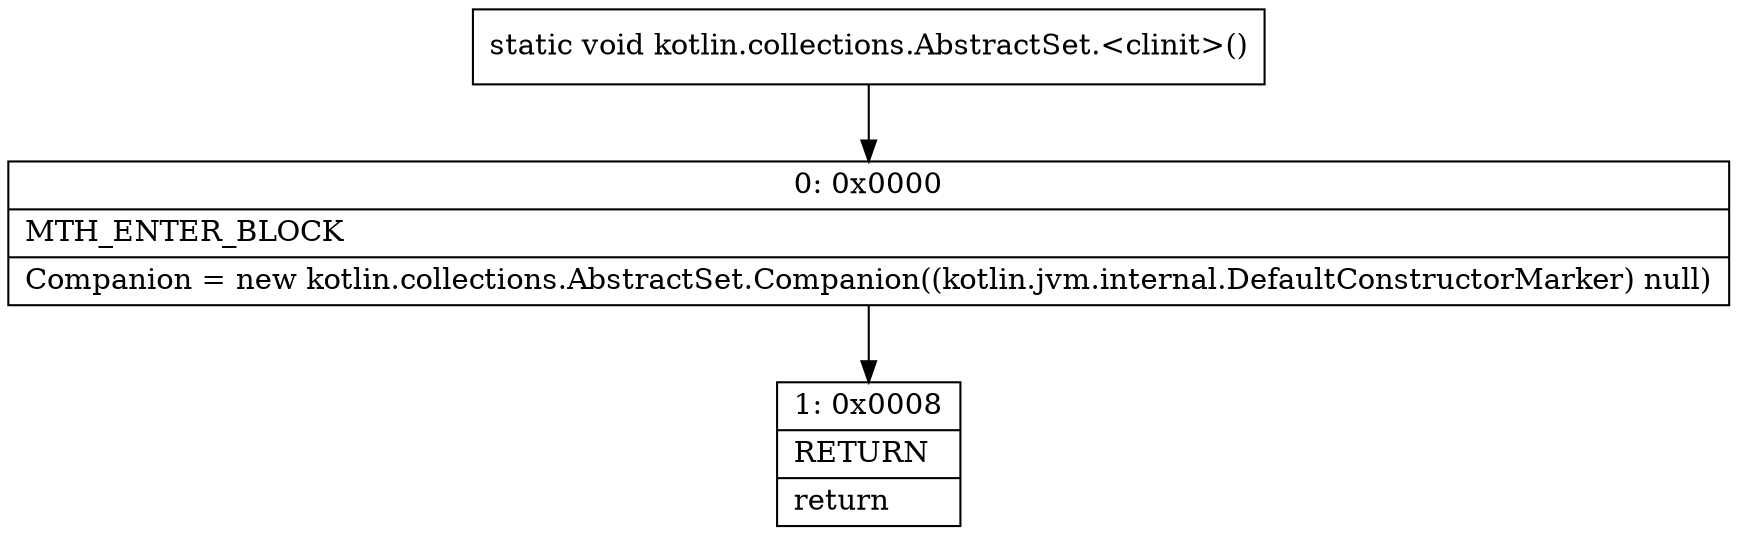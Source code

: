 digraph "CFG forkotlin.collections.AbstractSet.\<clinit\>()V" {
Node_0 [shape=record,label="{0\:\ 0x0000|MTH_ENTER_BLOCK\l|Companion = new kotlin.collections.AbstractSet.Companion((kotlin.jvm.internal.DefaultConstructorMarker) null)\l}"];
Node_1 [shape=record,label="{1\:\ 0x0008|RETURN\l|return\l}"];
MethodNode[shape=record,label="{static void kotlin.collections.AbstractSet.\<clinit\>() }"];
MethodNode -> Node_0;
Node_0 -> Node_1;
}

